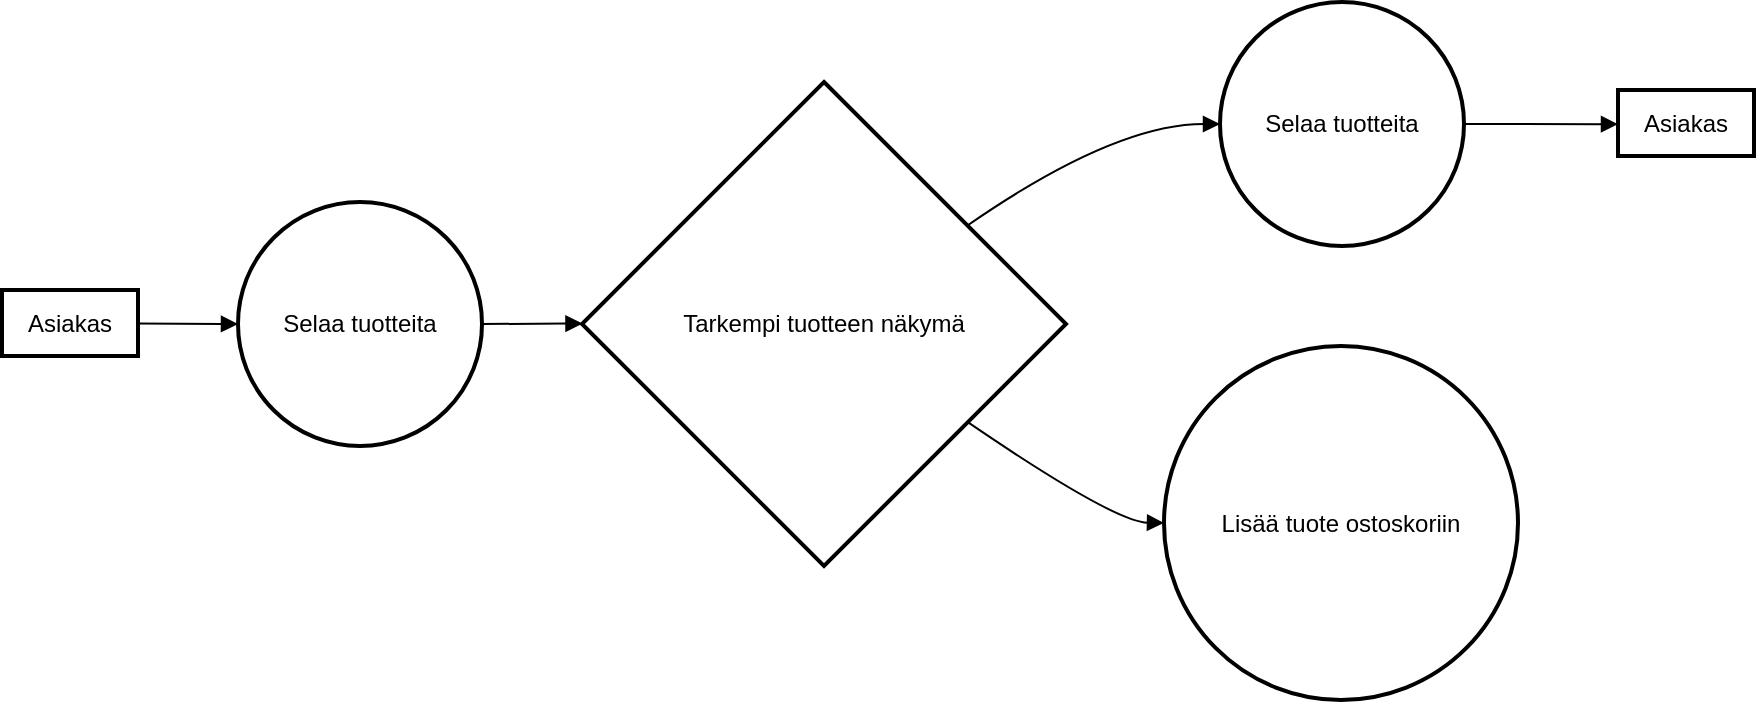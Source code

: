 <mxfile version="21.7.0" type="github">
  <diagram name="Sivu-1" id="mL-5IsAQavng2JycI7mA">
    <mxGraphModel>
      <root>
        <mxCell id="0" />
        <mxCell id="1" parent="0" />
        <mxCell id="2" value="Asiakas" style="whiteSpace=wrap;strokeWidth=2;" vertex="1" parent="1">
          <mxGeometry y="144" width="68" height="33" as="geometry" />
        </mxCell>
        <mxCell id="3" value="Selaa tuotteita" style="ellipse;aspect=fixed;strokeWidth=2;whiteSpace=wrap;" vertex="1" parent="1">
          <mxGeometry x="118" y="100" width="122" height="122" as="geometry" />
        </mxCell>
        <mxCell id="4" value="Tarkempi tuotteen näkymä" style="rhombus;strokeWidth=2;whiteSpace=wrap;" vertex="1" parent="1">
          <mxGeometry x="290" y="40" width="242" height="242" as="geometry" />
        </mxCell>
        <mxCell id="5" value="Selaa tuotteita" style="ellipse;aspect=fixed;strokeWidth=2;whiteSpace=wrap;" vertex="1" parent="1">
          <mxGeometry x="609" width="122" height="122" as="geometry" />
        </mxCell>
        <mxCell id="6" value="Lisää tuote ostoskoriin" style="ellipse;aspect=fixed;strokeWidth=2;whiteSpace=wrap;" vertex="1" parent="1">
          <mxGeometry x="581" y="172" width="177" height="177" as="geometry" />
        </mxCell>
        <mxCell id="7" value="Asiakas" style="whiteSpace=wrap;strokeWidth=2;" vertex="1" parent="1">
          <mxGeometry x="808" y="44" width="68" height="33" as="geometry" />
        </mxCell>
        <mxCell id="8" value="" style="curved=1;startArrow=none;endArrow=block;exitX=0.995;exitY=0.508;entryX=-0.003;entryY=0.498;" edge="1" parent="1" source="2" target="3">
          <mxGeometry relative="1" as="geometry">
            <Array as="points" />
          </mxGeometry>
        </mxCell>
        <mxCell id="9" value="" style="curved=1;startArrow=none;endArrow=block;exitX=0.998;exitY=0.498;entryX=-0.001;entryY=0.499;" edge="1" parent="1" source="3" target="4">
          <mxGeometry relative="1" as="geometry">
            <Array as="points" />
          </mxGeometry>
        </mxCell>
        <mxCell id="10" value="" style="curved=1;startArrow=none;endArrow=block;exitX=0.998;exitY=0.158;entryX=-0.003;entryY=0.501;" edge="1" parent="1" source="4" target="5">
          <mxGeometry relative="1" as="geometry">
            <Array as="points">
              <mxPoint x="556" y="61" />
            </Array>
          </mxGeometry>
        </mxCell>
        <mxCell id="11" value="" style="curved=1;startArrow=none;endArrow=block;exitX=0.998;exitY=0.84;entryX=0.003;entryY=0.5;" edge="1" parent="1" source="4" target="6">
          <mxGeometry relative="1" as="geometry">
            <Array as="points">
              <mxPoint x="556" y="260" />
            </Array>
          </mxGeometry>
        </mxCell>
        <mxCell id="12" value="" style="curved=1;startArrow=none;endArrow=block;exitX=0.999;exitY=0.501;entryX=0.001;entryY=0.518;" edge="1" parent="1" source="5" target="7">
          <mxGeometry relative="1" as="geometry">
            <Array as="points" />
          </mxGeometry>
        </mxCell>
      </root>
    </mxGraphModel>
  </diagram>
</mxfile>

